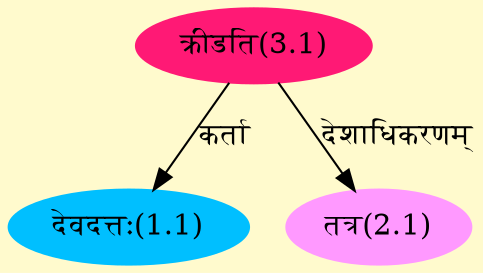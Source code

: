 digraph G{
rankdir=BT;
 compound=true;
 bgcolor="lemonchiffon1";
Node1_1 [style=filled, color="#00BFFF" label = "देवदत्तः(1.1)"]
Node3_1 [style=filled, color="#FF1975" label = "क्रीडति(3.1)"]
Node2_1 [style=filled, color="#FF99FF" label = "तत्र(2.1)"]
/* Start of Relations section */

Node1_1 -> Node3_1 [  label="कर्ता"  dir="back" ]
Node2_1 -> Node3_1 [  label="देशाधिकरणम्"  dir="back" ]
}
